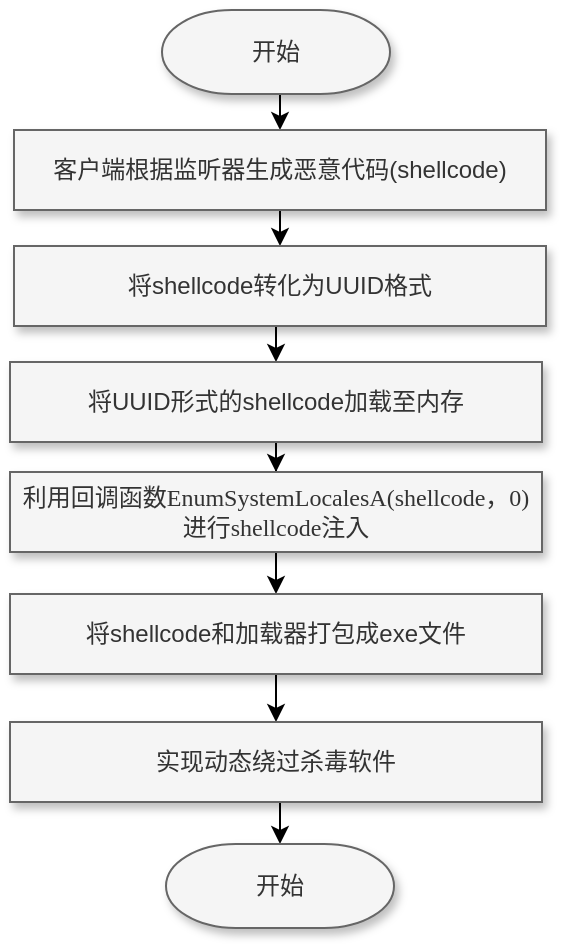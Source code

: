 <mxfile version="17.4.2" type="github"><diagram id="Olem370CMd087SYP4OYp" name="第 1 页"><mxGraphModel dx="1038" dy="491" grid="0" gridSize="10" guides="1" tooltips="1" connect="1" arrows="1" fold="1" page="0" pageScale="1" pageWidth="827" pageHeight="1169" math="0" shadow="0"><root><mxCell id="0"/><mxCell id="1" parent="0"/><mxCell id="jK2mGhUdeupE3vPP31Rs-9" style="edgeStyle=orthogonalEdgeStyle;rounded=0;orthogonalLoop=1;jettySize=auto;html=1;exitX=0.5;exitY=1;exitDx=0;exitDy=0;exitPerimeter=0;entryX=0.5;entryY=0;entryDx=0;entryDy=0;fontSize=12;" parent="1" source="jK2mGhUdeupE3vPP31Rs-1" target="jK2mGhUdeupE3vPP31Rs-2" edge="1"><mxGeometry relative="1" as="geometry"/></mxCell><mxCell id="jK2mGhUdeupE3vPP31Rs-1" value="开始" style="strokeWidth=1;html=1;shape=mxgraph.flowchart.terminator;whiteSpace=wrap;fillColor=#f5f5f5;fontColor=#333333;strokeColor=#666666;shadow=1;" parent="1" vertex="1"><mxGeometry x="325" y="118" width="114" height="42" as="geometry"/></mxCell><mxCell id="jK2mGhUdeupE3vPP31Rs-10" style="edgeStyle=orthogonalEdgeStyle;rounded=0;orthogonalLoop=1;jettySize=auto;html=1;exitX=0.5;exitY=1;exitDx=0;exitDy=0;entryX=0.5;entryY=0;entryDx=0;entryDy=0;fontSize=12;" parent="1" source="jK2mGhUdeupE3vPP31Rs-2" target="jK2mGhUdeupE3vPP31Rs-3" edge="1"><mxGeometry relative="1" as="geometry"/></mxCell><mxCell id="jK2mGhUdeupE3vPP31Rs-2" value="客户端根据监听器生成恶意代码(shellcode)" style="rounded=0;whiteSpace=wrap;html=1;shadow=1;strokeWidth=1;fillColor=#f5f5f5;fontColor=#333333;strokeColor=#666666;" parent="1" vertex="1"><mxGeometry x="251" y="178" width="266" height="40" as="geometry"/></mxCell><mxCell id="jK2mGhUdeupE3vPP31Rs-11" style="edgeStyle=orthogonalEdgeStyle;rounded=0;orthogonalLoop=1;jettySize=auto;html=1;exitX=0.5;exitY=1;exitDx=0;exitDy=0;entryX=0.5;entryY=0;entryDx=0;entryDy=0;fontSize=12;" parent="1" source="jK2mGhUdeupE3vPP31Rs-3" target="jK2mGhUdeupE3vPP31Rs-4" edge="1"><mxGeometry relative="1" as="geometry"/></mxCell><mxCell id="jK2mGhUdeupE3vPP31Rs-3" value="将shellcode转化为UUID格式" style="rounded=0;whiteSpace=wrap;html=1;shadow=1;strokeWidth=1;fillColor=#f5f5f5;fontColor=#333333;strokeColor=#666666;" parent="1" vertex="1"><mxGeometry x="251" y="236" width="266" height="40" as="geometry"/></mxCell><mxCell id="jK2mGhUdeupE3vPP31Rs-12" style="edgeStyle=orthogonalEdgeStyle;rounded=0;orthogonalLoop=1;jettySize=auto;html=1;exitX=0.5;exitY=1;exitDx=0;exitDy=0;fontSize=12;" parent="1" source="jK2mGhUdeupE3vPP31Rs-4" target="jK2mGhUdeupE3vPP31Rs-5" edge="1"><mxGeometry relative="1" as="geometry"/></mxCell><mxCell id="jK2mGhUdeupE3vPP31Rs-4" value="将UUID形式的shellcode加载至内存" style="rounded=0;whiteSpace=wrap;html=1;shadow=1;strokeWidth=1;fillColor=#f5f5f5;fontColor=#333333;strokeColor=#666666;" parent="1" vertex="1"><mxGeometry x="249" y="294" width="266" height="40" as="geometry"/></mxCell><mxCell id="jK2mGhUdeupE3vPP31Rs-13" style="edgeStyle=orthogonalEdgeStyle;rounded=0;orthogonalLoop=1;jettySize=auto;html=1;exitX=0.5;exitY=1;exitDx=0;exitDy=0;entryX=0.5;entryY=0;entryDx=0;entryDy=0;fontSize=12;" parent="1" source="jK2mGhUdeupE3vPP31Rs-5" target="jK2mGhUdeupE3vPP31Rs-6" edge="1"><mxGeometry relative="1" as="geometry"/></mxCell><mxCell id="jK2mGhUdeupE3vPP31Rs-5" value="&lt;font style=&quot;font-size: 12px&quot;&gt;&lt;font style=&quot;font-size: 12px&quot;&gt;利用回调函数&lt;/font&gt;&lt;span lang=&quot;EN-US&quot; style=&quot;font-family: &amp;#34;times new roman&amp;#34; , serif&quot;&gt;EnumSystemLocalesA(shellcode，0)进行shellcode注入&lt;/span&gt;&lt;/font&gt;" style="rounded=0;whiteSpace=wrap;html=1;shadow=1;strokeWidth=1;fillColor=#f5f5f5;fontColor=#333333;strokeColor=#666666;" parent="1" vertex="1"><mxGeometry x="249" y="349" width="266" height="40" as="geometry"/></mxCell><mxCell id="jK2mGhUdeupE3vPP31Rs-14" style="edgeStyle=orthogonalEdgeStyle;rounded=0;orthogonalLoop=1;jettySize=auto;html=1;exitX=0.5;exitY=1;exitDx=0;exitDy=0;entryX=0.5;entryY=0;entryDx=0;entryDy=0;fontSize=12;" parent="1" source="jK2mGhUdeupE3vPP31Rs-6" target="jK2mGhUdeupE3vPP31Rs-7" edge="1"><mxGeometry relative="1" as="geometry"/></mxCell><mxCell id="jK2mGhUdeupE3vPP31Rs-6" value="将shellcode和加载器打包成exe文件" style="rounded=0;whiteSpace=wrap;html=1;shadow=1;strokeWidth=1;fillColor=#f5f5f5;fontColor=#333333;strokeColor=#666666;" parent="1" vertex="1"><mxGeometry x="249" y="410" width="266" height="40" as="geometry"/></mxCell><mxCell id="jK2mGhUdeupE3vPP31Rs-15" style="edgeStyle=orthogonalEdgeStyle;rounded=0;orthogonalLoop=1;jettySize=auto;html=1;exitX=0.5;exitY=1;exitDx=0;exitDy=0;entryX=0.5;entryY=0;entryDx=0;entryDy=0;entryPerimeter=0;fontSize=12;" parent="1" source="jK2mGhUdeupE3vPP31Rs-7" target="jK2mGhUdeupE3vPP31Rs-8" edge="1"><mxGeometry relative="1" as="geometry"/></mxCell><mxCell id="jK2mGhUdeupE3vPP31Rs-7" value="实现动态绕过杀毒软件" style="rounded=0;whiteSpace=wrap;html=1;shadow=1;strokeWidth=1;fillColor=#f5f5f5;fontColor=#333333;strokeColor=#666666;" parent="1" vertex="1"><mxGeometry x="249" y="474" width="266" height="40" as="geometry"/></mxCell><mxCell id="jK2mGhUdeupE3vPP31Rs-8" value="开始" style="strokeWidth=1;html=1;shape=mxgraph.flowchart.terminator;whiteSpace=wrap;fillColor=#f5f5f5;fontColor=#333333;strokeColor=#666666;shadow=1;" parent="1" vertex="1"><mxGeometry x="327" y="535" width="114" height="42" as="geometry"/></mxCell></root></mxGraphModel></diagram></mxfile>